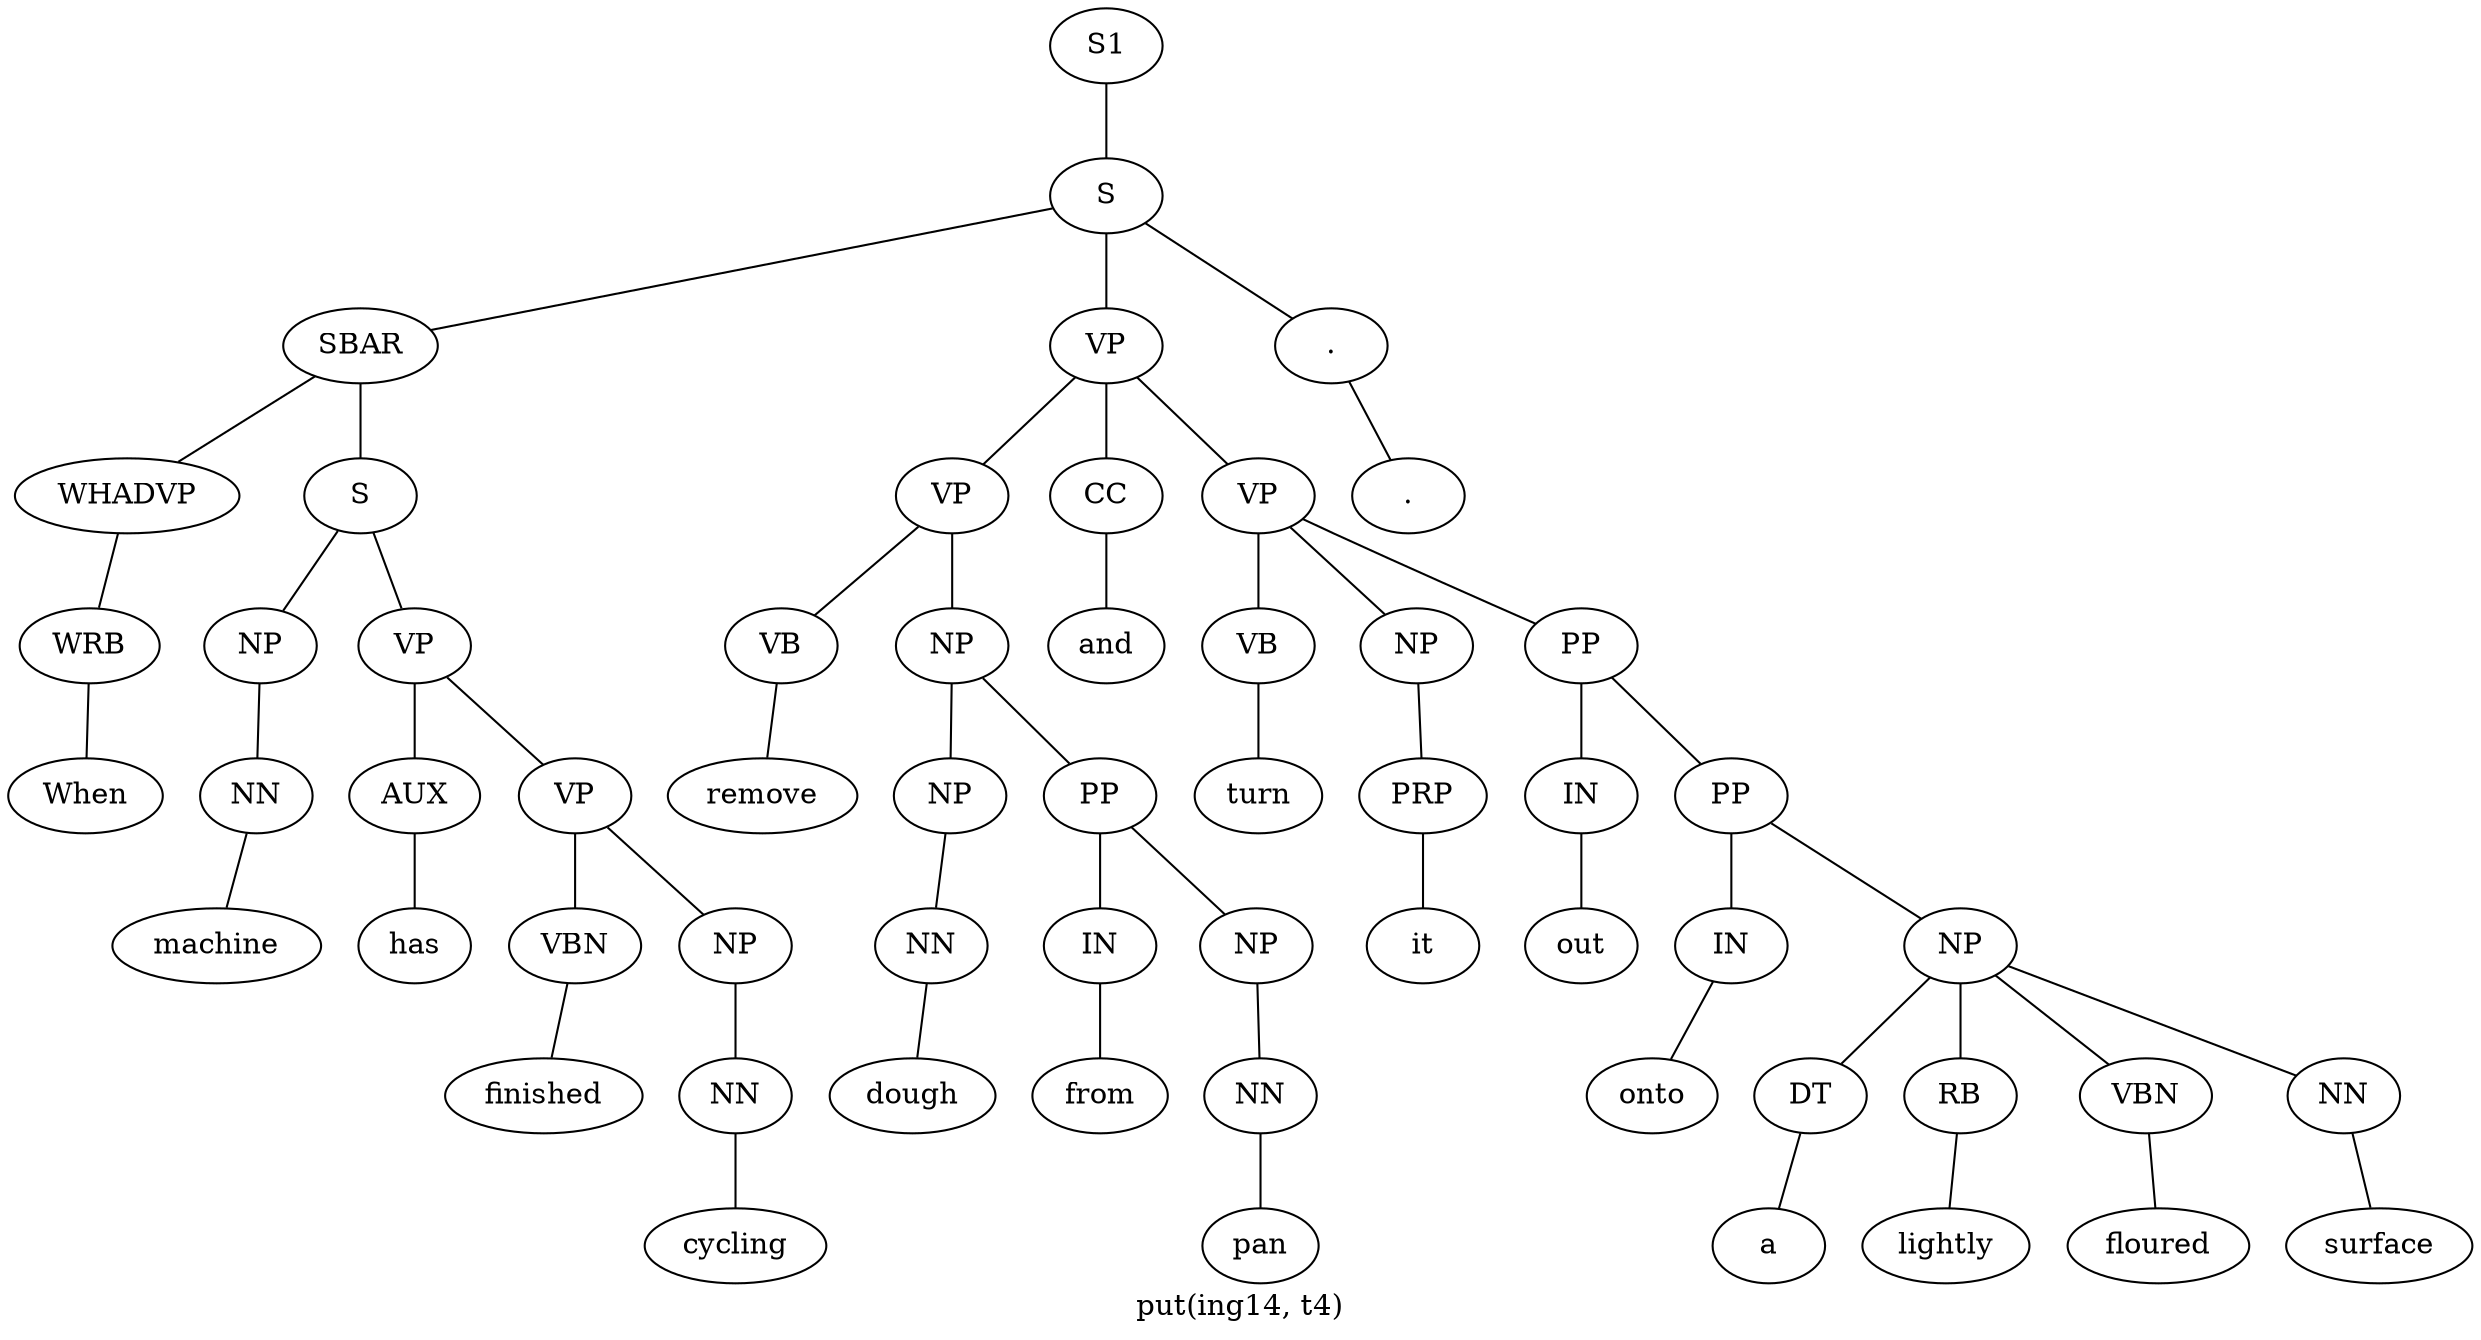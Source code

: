 graph SyntaxGraph {
	label = "put(ing14, t4)";
	Node0 [label="S1"];
	Node1 [label="S"];
	Node2 [label="SBAR"];
	Node3 [label="WHADVP"];
	Node4 [label="WRB"];
	Node5 [label="When"];
	Node6 [label="S"];
	Node7 [label="NP"];
	Node8 [label="NN"];
	Node9 [label="machine"];
	Node10 [label="VP"];
	Node11 [label="AUX"];
	Node12 [label="has"];
	Node13 [label="VP"];
	Node14 [label="VBN"];
	Node15 [label="finished"];
	Node16 [label="NP"];
	Node17 [label="NN"];
	Node18 [label="cycling"];
	Node19 [label="VP"];
	Node20 [label="VP"];
	Node21 [label="VB"];
	Node22 [label="remove"];
	Node23 [label="NP"];
	Node24 [label="NP"];
	Node25 [label="NN"];
	Node26 [label="dough"];
	Node27 [label="PP"];
	Node28 [label="IN"];
	Node29 [label="from"];
	Node30 [label="NP"];
	Node31 [label="NN"];
	Node32 [label="pan"];
	Node33 [label="CC"];
	Node34 [label="and"];
	Node35 [label="VP"];
	Node36 [label="VB"];
	Node37 [label="turn"];
	Node38 [label="NP"];
	Node39 [label="PRP"];
	Node40 [label="it"];
	Node41 [label="PP"];
	Node42 [label="IN"];
	Node43 [label="out"];
	Node44 [label="PP"];
	Node45 [label="IN"];
	Node46 [label="onto"];
	Node47 [label="NP"];
	Node48 [label="DT"];
	Node49 [label="a"];
	Node50 [label="RB"];
	Node51 [label="lightly"];
	Node52 [label="VBN"];
	Node53 [label="floured"];
	Node54 [label="NN"];
	Node55 [label="surface"];
	Node56 [label="."];
	Node57 [label="."];

	Node0 -- Node1;
	Node1 -- Node2;
	Node1 -- Node19;
	Node1 -- Node56;
	Node2 -- Node3;
	Node2 -- Node6;
	Node3 -- Node4;
	Node4 -- Node5;
	Node6 -- Node7;
	Node6 -- Node10;
	Node7 -- Node8;
	Node8 -- Node9;
	Node10 -- Node11;
	Node10 -- Node13;
	Node11 -- Node12;
	Node13 -- Node14;
	Node13 -- Node16;
	Node14 -- Node15;
	Node16 -- Node17;
	Node17 -- Node18;
	Node19 -- Node20;
	Node19 -- Node33;
	Node19 -- Node35;
	Node20 -- Node21;
	Node20 -- Node23;
	Node21 -- Node22;
	Node23 -- Node24;
	Node23 -- Node27;
	Node24 -- Node25;
	Node25 -- Node26;
	Node27 -- Node28;
	Node27 -- Node30;
	Node28 -- Node29;
	Node30 -- Node31;
	Node31 -- Node32;
	Node33 -- Node34;
	Node35 -- Node36;
	Node35 -- Node38;
	Node35 -- Node41;
	Node36 -- Node37;
	Node38 -- Node39;
	Node39 -- Node40;
	Node41 -- Node42;
	Node41 -- Node44;
	Node42 -- Node43;
	Node44 -- Node45;
	Node44 -- Node47;
	Node45 -- Node46;
	Node47 -- Node48;
	Node47 -- Node50;
	Node47 -- Node52;
	Node47 -- Node54;
	Node48 -- Node49;
	Node50 -- Node51;
	Node52 -- Node53;
	Node54 -- Node55;
	Node56 -- Node57;
}
